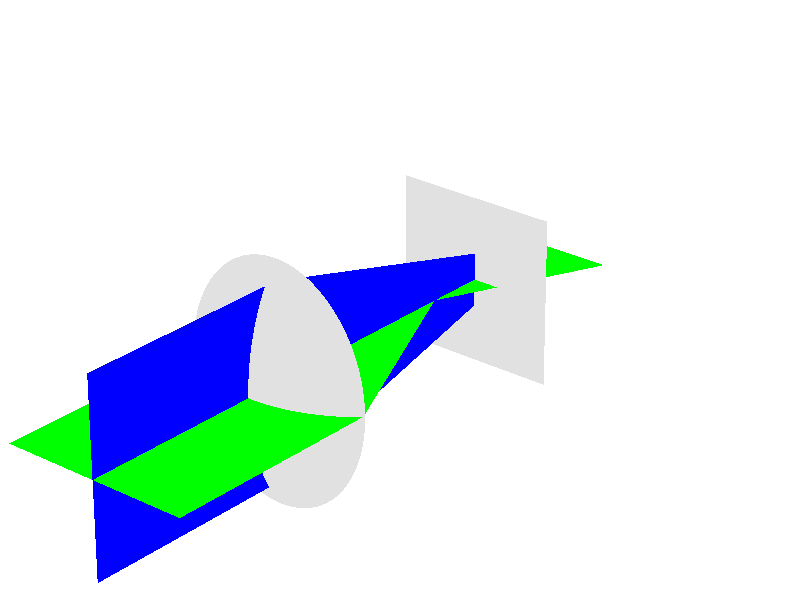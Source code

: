   #include "colors.inc"
  background { color White }
  camera {
    perspective       
    angle 15
    location <10, 8, -12>+<0.5,0,0.5>
    look_at  <0, 0,  0> +<0.5,0.5,0.5>
  }
  light_source { <10,10,-12>+<0.5,0.5,0.5> color White}    
  
  #declare ap = 0.65;
  #declare flenh=2.5; 
  #declare sp = 2/(1/flenh+1.75/flenh);
  
  difference {
      sphere { 
        <0, 0, 0.75>, 1 
        scale 1.2*y
        hollow      
      }
      box { 
        <1, 2, 0>, <-1,-2,5>  
        pigment { color red 1 green 1 blue 1 transmit 1 }
      } 
      pigment { color Gray transmit 0.0 } 
      finish { diffuse 1 } 
      no_shadow
    }
  polygon{  
      6, <ap,0,-1.5>,<ap,0,0>,<-ap*0.75,0,flenh>,<ap*0.75,0,flenh>,<-ap,0,0>,<-ap,0,-1.5>  
      pigment { color Green transmit 0.4 }
      finish { diffuse 1 }
      no_shadow
  }
  polygon{
      5, <0,ap,-1.5>,<0,ap,0>,<0,0,flenh>,<0,-ap,0>,<0,-ap,-1.5>  
      pigment { color blue 1.0 transmit 0.4 } 
      finish { diffuse 1 }
      no_shadow
  }
  polygon { 
      4, <0.55,0.55,sp>,<0.55,-0.55,sp>,<-0.55,-0.55,sp>,<-0.55,0.55,sp>
      pigment { color Gray } 
      no_shadow
  }




